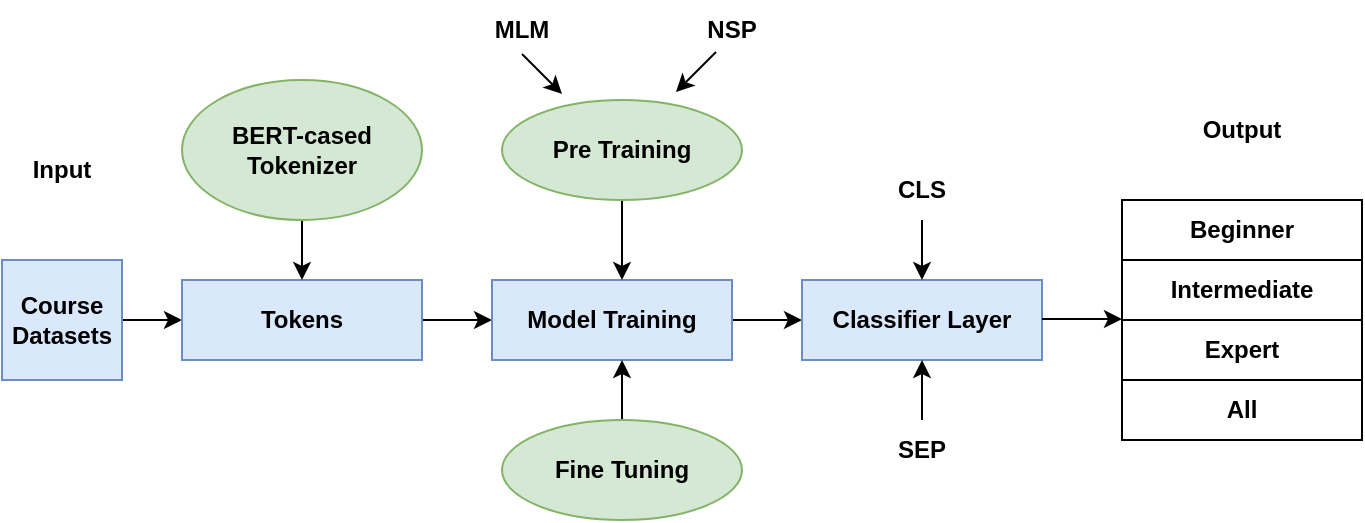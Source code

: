 <mxfile version="24.7.7">
  <diagram name="Page-1" id="6OS-AN3bHBfAEgIZpMi8">
    <mxGraphModel dx="794" dy="446" grid="1" gridSize="10" guides="1" tooltips="1" connect="1" arrows="1" fold="1" page="1" pageScale="1" pageWidth="850" pageHeight="1100" math="0" shadow="0">
      <root>
        <mxCell id="0" />
        <mxCell id="1" parent="0" />
        <mxCell id="IvDIf2IGsIRDxhs1Tjfs-9" value="" style="edgeStyle=orthogonalEdgeStyle;rounded=0;orthogonalLoop=1;jettySize=auto;html=1;" edge="1" parent="1" source="IvDIf2IGsIRDxhs1Tjfs-2" target="IvDIf2IGsIRDxhs1Tjfs-3">
          <mxGeometry relative="1" as="geometry" />
        </mxCell>
        <mxCell id="IvDIf2IGsIRDxhs1Tjfs-2" value="&lt;b&gt;Course Datasets&lt;/b&gt;" style="whiteSpace=wrap;html=1;aspect=fixed;fillColor=#dae8fc;strokeColor=#6c8ebf;" vertex="1" parent="1">
          <mxGeometry x="60" y="190" width="60" height="60" as="geometry" />
        </mxCell>
        <mxCell id="IvDIf2IGsIRDxhs1Tjfs-10" value="" style="edgeStyle=orthogonalEdgeStyle;rounded=0;orthogonalLoop=1;jettySize=auto;html=1;" edge="1" parent="1" source="IvDIf2IGsIRDxhs1Tjfs-3" target="IvDIf2IGsIRDxhs1Tjfs-4">
          <mxGeometry relative="1" as="geometry" />
        </mxCell>
        <mxCell id="IvDIf2IGsIRDxhs1Tjfs-3" value="&lt;b&gt;Tokens&lt;/b&gt;" style="rounded=0;whiteSpace=wrap;html=1;fillColor=#dae8fc;strokeColor=#6c8ebf;" vertex="1" parent="1">
          <mxGeometry x="150" y="200" width="120" height="40" as="geometry" />
        </mxCell>
        <mxCell id="IvDIf2IGsIRDxhs1Tjfs-11" value="" style="edgeStyle=orthogonalEdgeStyle;rounded=0;orthogonalLoop=1;jettySize=auto;html=1;" edge="1" parent="1" source="IvDIf2IGsIRDxhs1Tjfs-4" target="IvDIf2IGsIRDxhs1Tjfs-5">
          <mxGeometry relative="1" as="geometry" />
        </mxCell>
        <mxCell id="IvDIf2IGsIRDxhs1Tjfs-4" value="&lt;b&gt;Model Training&lt;/b&gt;" style="rounded=0;whiteSpace=wrap;html=1;fillColor=#dae8fc;strokeColor=#6c8ebf;" vertex="1" parent="1">
          <mxGeometry x="305" y="200" width="120" height="40" as="geometry" />
        </mxCell>
        <mxCell id="IvDIf2IGsIRDxhs1Tjfs-5" value="&lt;b&gt;Classifier Layer&lt;/b&gt;" style="rounded=0;whiteSpace=wrap;html=1;fillColor=#dae8fc;strokeColor=#6c8ebf;" vertex="1" parent="1">
          <mxGeometry x="460" y="200" width="120" height="40" as="geometry" />
        </mxCell>
        <mxCell id="IvDIf2IGsIRDxhs1Tjfs-12" value="" style="edgeStyle=orthogonalEdgeStyle;rounded=0;orthogonalLoop=1;jettySize=auto;html=1;" edge="1" parent="1" source="IvDIf2IGsIRDxhs1Tjfs-6" target="IvDIf2IGsIRDxhs1Tjfs-3">
          <mxGeometry relative="1" as="geometry" />
        </mxCell>
        <mxCell id="IvDIf2IGsIRDxhs1Tjfs-6" value="&lt;b&gt;BERT-cased Tokenizer&lt;/b&gt;" style="ellipse;whiteSpace=wrap;html=1;fillColor=#d5e8d4;strokeColor=#82b366;" vertex="1" parent="1">
          <mxGeometry x="150" y="100" width="120" height="70" as="geometry" />
        </mxCell>
        <mxCell id="IvDIf2IGsIRDxhs1Tjfs-13" value="" style="edgeStyle=orthogonalEdgeStyle;rounded=0;orthogonalLoop=1;jettySize=auto;html=1;" edge="1" parent="1" source="IvDIf2IGsIRDxhs1Tjfs-7">
          <mxGeometry relative="1" as="geometry">
            <mxPoint x="370" y="200" as="targetPoint" />
          </mxGeometry>
        </mxCell>
        <mxCell id="IvDIf2IGsIRDxhs1Tjfs-7" value="&lt;b&gt;Pre Training&lt;/b&gt;" style="ellipse;whiteSpace=wrap;html=1;fillColor=#d5e8d4;strokeColor=#82b366;" vertex="1" parent="1">
          <mxGeometry x="310" y="110" width="120" height="50" as="geometry" />
        </mxCell>
        <mxCell id="IvDIf2IGsIRDxhs1Tjfs-14" value="" style="edgeStyle=orthogonalEdgeStyle;rounded=0;orthogonalLoop=1;jettySize=auto;html=1;" edge="1" parent="1" source="IvDIf2IGsIRDxhs1Tjfs-8">
          <mxGeometry relative="1" as="geometry">
            <mxPoint x="370" y="240" as="targetPoint" />
          </mxGeometry>
        </mxCell>
        <mxCell id="IvDIf2IGsIRDxhs1Tjfs-8" value="&lt;b&gt;Fine Tuning&lt;/b&gt;" style="ellipse;whiteSpace=wrap;html=1;fillColor=#d5e8d4;strokeColor=#82b366;" vertex="1" parent="1">
          <mxGeometry x="310" y="270" width="120" height="50" as="geometry" />
        </mxCell>
        <mxCell id="IvDIf2IGsIRDxhs1Tjfs-15" value="&lt;b&gt;Input&lt;/b&gt;" style="text;html=1;align=center;verticalAlign=middle;whiteSpace=wrap;rounded=0;" vertex="1" parent="1">
          <mxGeometry x="60" y="130" width="60" height="30" as="geometry" />
        </mxCell>
        <mxCell id="IvDIf2IGsIRDxhs1Tjfs-16" value="&lt;b&gt;MLM&lt;/b&gt;" style="text;html=1;align=center;verticalAlign=middle;whiteSpace=wrap;rounded=0;" vertex="1" parent="1">
          <mxGeometry x="290" y="60" width="60" height="30" as="geometry" />
        </mxCell>
        <mxCell id="IvDIf2IGsIRDxhs1Tjfs-17" value="&lt;b&gt;NSP&lt;/b&gt;" style="text;html=1;align=center;verticalAlign=middle;whiteSpace=wrap;rounded=0;" vertex="1" parent="1">
          <mxGeometry x="395" y="60" width="60" height="30" as="geometry" />
        </mxCell>
        <mxCell id="IvDIf2IGsIRDxhs1Tjfs-23" value="" style="edgeStyle=orthogonalEdgeStyle;rounded=0;orthogonalLoop=1;jettySize=auto;html=1;" edge="1" parent="1" source="IvDIf2IGsIRDxhs1Tjfs-18">
          <mxGeometry relative="1" as="geometry">
            <mxPoint x="520" y="200" as="targetPoint" />
          </mxGeometry>
        </mxCell>
        <mxCell id="IvDIf2IGsIRDxhs1Tjfs-18" value="&lt;b&gt;CLS&lt;/b&gt;" style="text;html=1;align=center;verticalAlign=middle;whiteSpace=wrap;rounded=0;" vertex="1" parent="1">
          <mxGeometry x="490" y="140" width="60" height="30" as="geometry" />
        </mxCell>
        <mxCell id="IvDIf2IGsIRDxhs1Tjfs-24" value="" style="edgeStyle=orthogonalEdgeStyle;rounded=0;orthogonalLoop=1;jettySize=auto;html=1;" edge="1" parent="1" source="IvDIf2IGsIRDxhs1Tjfs-19">
          <mxGeometry relative="1" as="geometry">
            <mxPoint x="520" y="240" as="targetPoint" />
          </mxGeometry>
        </mxCell>
        <mxCell id="IvDIf2IGsIRDxhs1Tjfs-19" value="&lt;b&gt;SEP&lt;/b&gt;" style="text;html=1;align=center;verticalAlign=middle;whiteSpace=wrap;rounded=0;" vertex="1" parent="1">
          <mxGeometry x="490" y="270" width="60" height="30" as="geometry" />
        </mxCell>
        <mxCell id="IvDIf2IGsIRDxhs1Tjfs-21" value="" style="endArrow=classic;html=1;rounded=0;" edge="1" parent="1">
          <mxGeometry width="50" height="50" relative="1" as="geometry">
            <mxPoint x="417" y="86" as="sourcePoint" />
            <mxPoint x="397" y="106" as="targetPoint" />
          </mxGeometry>
        </mxCell>
        <mxCell id="IvDIf2IGsIRDxhs1Tjfs-22" value="" style="endArrow=classic;html=1;rounded=0;" edge="1" parent="1">
          <mxGeometry width="50" height="50" relative="1" as="geometry">
            <mxPoint x="320" y="87" as="sourcePoint" />
            <mxPoint x="340" y="107" as="targetPoint" />
          </mxGeometry>
        </mxCell>
        <mxCell id="IvDIf2IGsIRDxhs1Tjfs-25" value="&lt;b&gt;Intermediate&lt;/b&gt;" style="rounded=0;whiteSpace=wrap;html=1;" vertex="1" parent="1">
          <mxGeometry x="620" y="190" width="120" height="30" as="geometry" />
        </mxCell>
        <mxCell id="IvDIf2IGsIRDxhs1Tjfs-26" value="&lt;b&gt;Beginner&lt;/b&gt;" style="rounded=0;whiteSpace=wrap;html=1;" vertex="1" parent="1">
          <mxGeometry x="620" y="160" width="120" height="30" as="geometry" />
        </mxCell>
        <mxCell id="IvDIf2IGsIRDxhs1Tjfs-27" value="&lt;b&gt;Expert&lt;/b&gt;" style="rounded=0;whiteSpace=wrap;html=1;" vertex="1" parent="1">
          <mxGeometry x="620" y="220" width="120" height="30" as="geometry" />
        </mxCell>
        <mxCell id="IvDIf2IGsIRDxhs1Tjfs-28" value="&lt;b&gt;All&lt;/b&gt;" style="rounded=0;whiteSpace=wrap;html=1;" vertex="1" parent="1">
          <mxGeometry x="620" y="250" width="120" height="30" as="geometry" />
        </mxCell>
        <mxCell id="IvDIf2IGsIRDxhs1Tjfs-31" value="" style="endArrow=classic;html=1;rounded=0;" edge="1" parent="1">
          <mxGeometry width="50" height="50" relative="1" as="geometry">
            <mxPoint x="580" y="219.5" as="sourcePoint" />
            <mxPoint x="620" y="219.5" as="targetPoint" />
          </mxGeometry>
        </mxCell>
        <mxCell id="IvDIf2IGsIRDxhs1Tjfs-32" value="&lt;b&gt;Output&lt;/b&gt;" style="text;html=1;align=center;verticalAlign=middle;whiteSpace=wrap;rounded=0;" vertex="1" parent="1">
          <mxGeometry x="650" y="110" width="60" height="30" as="geometry" />
        </mxCell>
      </root>
    </mxGraphModel>
  </diagram>
</mxfile>
